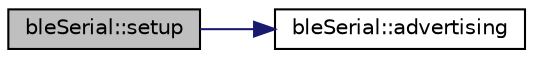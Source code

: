digraph "bleSerial::setup"
{
  edge [fontname="Helvetica",fontsize="10",labelfontname="Helvetica",labelfontsize="10"];
  node [fontname="Helvetica",fontsize="10",shape=record];
  rankdir="LR";
  Node1 [label="bleSerial::setup",height=0.2,width=0.4,color="black", fillcolor="grey75", style="filled" fontcolor="black"];
  Node1 -> Node2 [color="midnightblue",fontsize="10",style="solid",fontname="Helvetica"];
  Node2 [label="bleSerial::advertising",height=0.2,width=0.4,color="black", fillcolor="white", style="filled",URL="$d7/d03/classble_serial.html#a0ee4ea2d6d4a38bbd64968336f85c2e9"];
}
